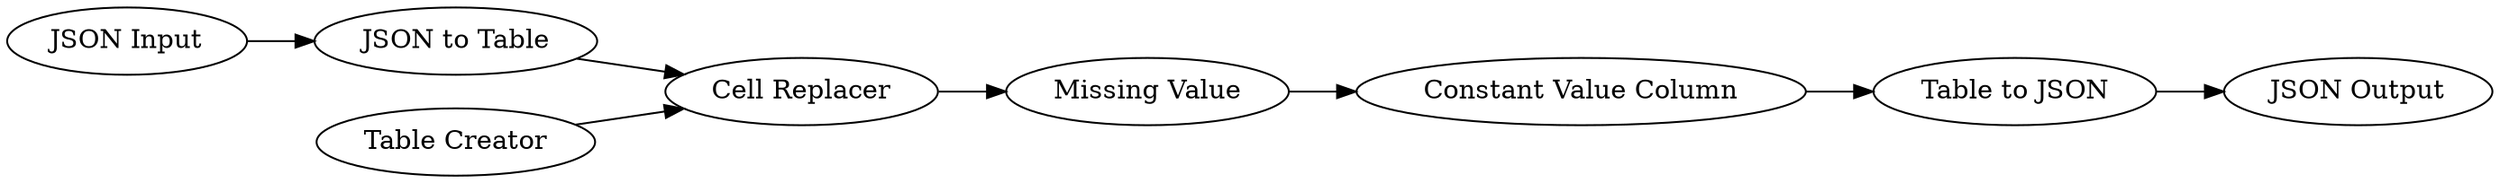 digraph {
	1 -> 17
	20 -> 21
	19 -> 18
	18 -> 20
	21 -> 15
	17 -> 18
	15 -> 2
	20 [label="Missing Value"]
	1 [label="JSON Input"]
	18 [label="Cell Replacer"]
	21 [label="Constant Value Column"]
	15 [label="Table to JSON"]
	17 [label="JSON to Table"]
	2 [label="JSON Output"]
	19 [label="Table Creator"]
	rankdir=LR
}
